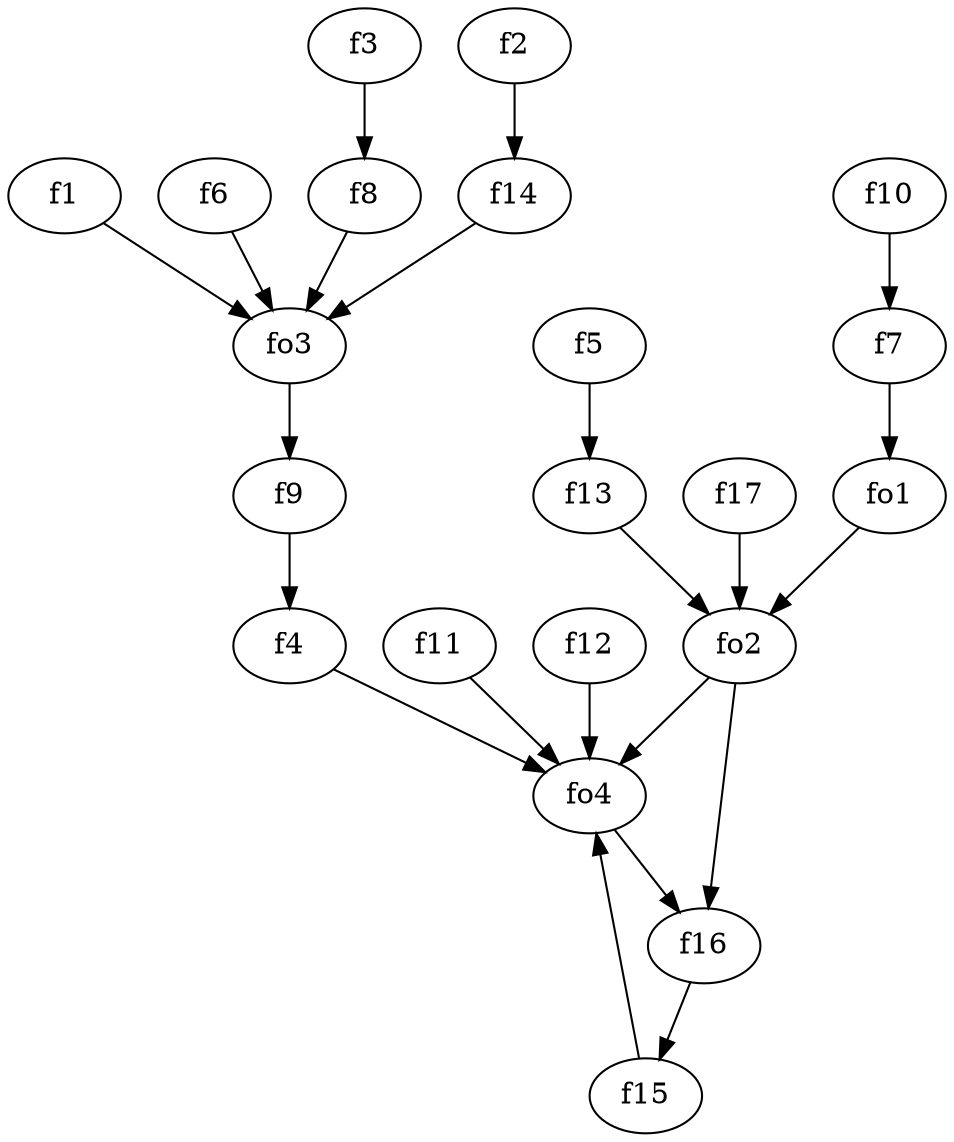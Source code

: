 strict digraph  {
f1;
f2;
f3;
f4;
f5;
f6;
f7;
f8;
f9;
f10;
f11;
f12;
f13;
f14;
f15;
f16;
f17;
fo1;
fo2;
fo3;
fo4;
f1 -> fo3  [weight=2];
f2 -> f14  [weight=2];
f3 -> f8  [weight=2];
f4 -> fo4  [weight=2];
f5 -> f13  [weight=2];
f6 -> fo3  [weight=2];
f7 -> fo1  [weight=2];
f8 -> fo3  [weight=2];
f9 -> f4  [weight=2];
f10 -> f7  [weight=2];
f11 -> fo4  [weight=2];
f12 -> fo4  [weight=2];
f13 -> fo2  [weight=2];
f14 -> fo3  [weight=2];
f15 -> fo4  [weight=2];
f16 -> f15  [weight=2];
f17 -> fo2  [weight=2];
fo1 -> fo2  [weight=2];
fo2 -> fo4  [weight=2];
fo2 -> f16  [weight=2];
fo3 -> f9  [weight=2];
fo4 -> f16  [weight=2];
}

